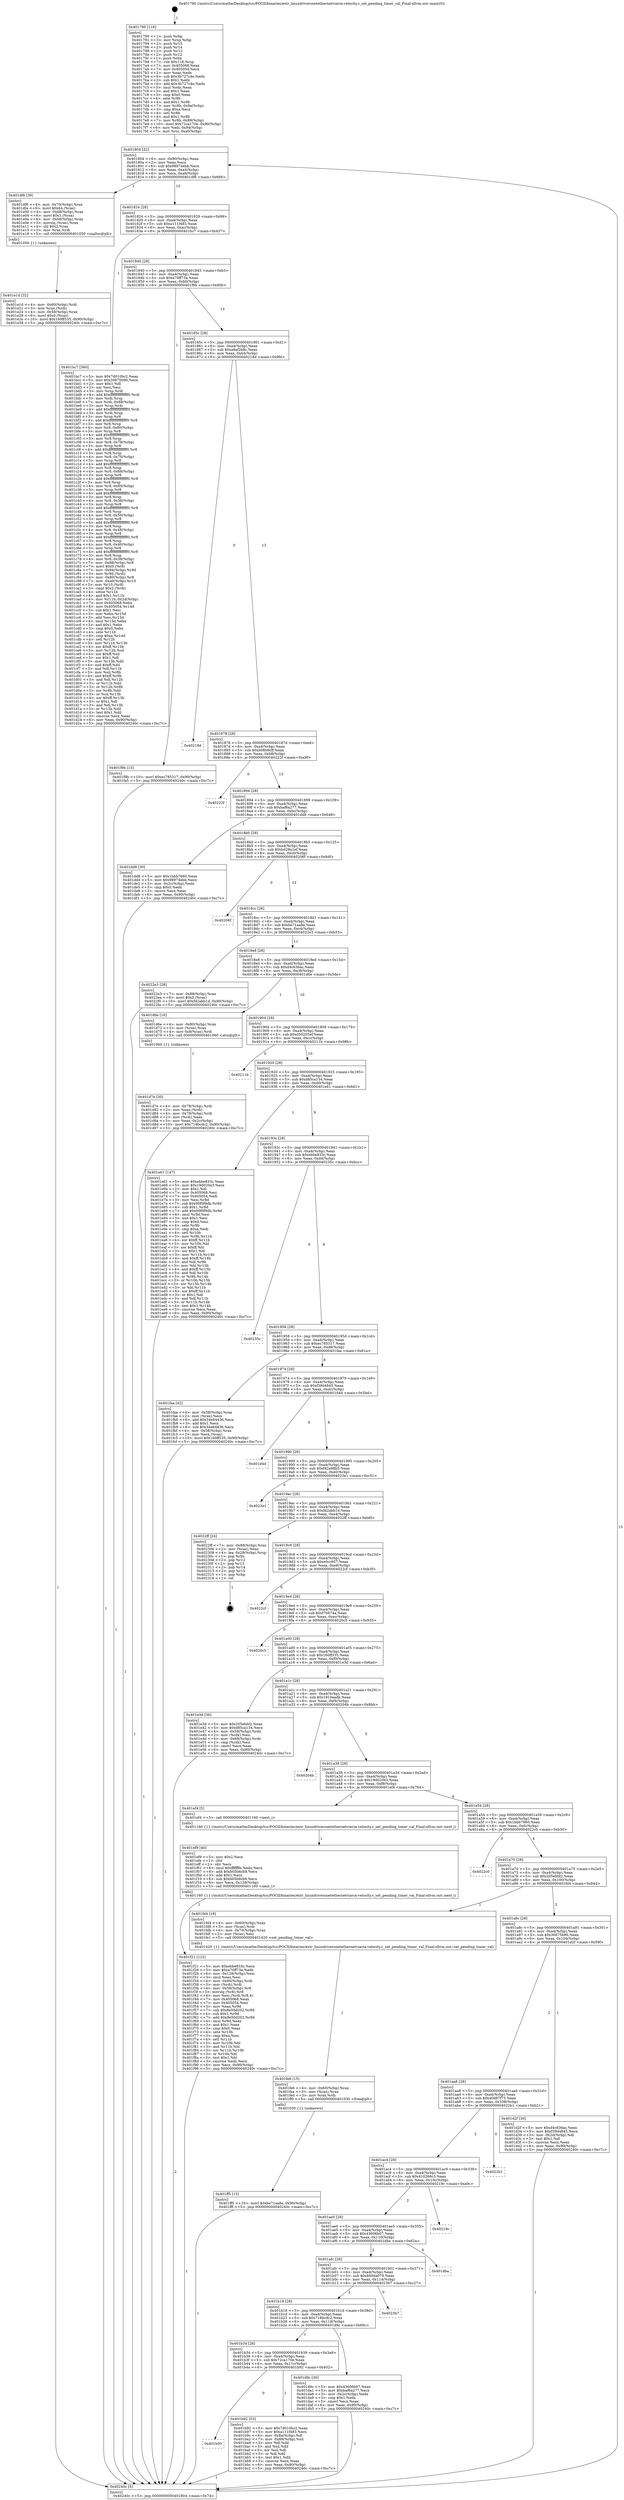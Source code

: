 digraph "0x401790" {
  label = "0x401790 (/mnt/c/Users/mathe/Desktop/tcc/POCII/binaries/extr_linuxdriversnetethernetviavia-velocity.c_set_pending_timer_val_Final-ollvm.out::main(0))"
  labelloc = "t"
  node[shape=record]

  Entry [label="",width=0.3,height=0.3,shape=circle,fillcolor=black,style=filled]
  "0x401804" [label="{
     0x401804 [32]\l
     | [instrs]\l
     &nbsp;&nbsp;0x401804 \<+6\>: mov -0x90(%rbp),%eax\l
     &nbsp;&nbsp;0x40180a \<+2\>: mov %eax,%ecx\l
     &nbsp;&nbsp;0x40180c \<+6\>: sub $0x98974ebb,%ecx\l
     &nbsp;&nbsp;0x401812 \<+6\>: mov %eax,-0xa4(%rbp)\l
     &nbsp;&nbsp;0x401818 \<+6\>: mov %ecx,-0xa8(%rbp)\l
     &nbsp;&nbsp;0x40181e \<+6\>: je 0000000000401df6 \<main+0x666\>\l
  }"]
  "0x401df6" [label="{
     0x401df6 [39]\l
     | [instrs]\l
     &nbsp;&nbsp;0x401df6 \<+4\>: mov -0x70(%rbp),%rax\l
     &nbsp;&nbsp;0x401dfa \<+6\>: movl $0x64,(%rax)\l
     &nbsp;&nbsp;0x401e00 \<+4\>: mov -0x68(%rbp),%rax\l
     &nbsp;&nbsp;0x401e04 \<+6\>: movl $0x1,(%rax)\l
     &nbsp;&nbsp;0x401e0a \<+4\>: mov -0x68(%rbp),%rax\l
     &nbsp;&nbsp;0x401e0e \<+3\>: movslq (%rax),%rax\l
     &nbsp;&nbsp;0x401e11 \<+4\>: shl $0x2,%rax\l
     &nbsp;&nbsp;0x401e15 \<+3\>: mov %rax,%rdi\l
     &nbsp;&nbsp;0x401e18 \<+5\>: call 0000000000401050 \<malloc@plt\>\l
     | [calls]\l
     &nbsp;&nbsp;0x401050 \{1\} (unknown)\l
  }"]
  "0x401824" [label="{
     0x401824 [28]\l
     | [instrs]\l
     &nbsp;&nbsp;0x401824 \<+5\>: jmp 0000000000401829 \<main+0x99\>\l
     &nbsp;&nbsp;0x401829 \<+6\>: mov -0xa4(%rbp),%eax\l
     &nbsp;&nbsp;0x40182f \<+5\>: sub $0xa111f483,%eax\l
     &nbsp;&nbsp;0x401834 \<+6\>: mov %eax,-0xac(%rbp)\l
     &nbsp;&nbsp;0x40183a \<+6\>: je 0000000000401bc7 \<main+0x437\>\l
  }"]
  Exit [label="",width=0.3,height=0.3,shape=circle,fillcolor=black,style=filled,peripheries=2]
  "0x401bc7" [label="{
     0x401bc7 [360]\l
     | [instrs]\l
     &nbsp;&nbsp;0x401bc7 \<+5\>: mov $0x7d010bc2,%eax\l
     &nbsp;&nbsp;0x401bcc \<+5\>: mov $0x30875b90,%ecx\l
     &nbsp;&nbsp;0x401bd1 \<+2\>: mov $0x1,%dl\l
     &nbsp;&nbsp;0x401bd3 \<+2\>: xor %esi,%esi\l
     &nbsp;&nbsp;0x401bd5 \<+3\>: mov %rsp,%rdi\l
     &nbsp;&nbsp;0x401bd8 \<+4\>: add $0xfffffffffffffff0,%rdi\l
     &nbsp;&nbsp;0x401bdc \<+3\>: mov %rdi,%rsp\l
     &nbsp;&nbsp;0x401bdf \<+7\>: mov %rdi,-0x88(%rbp)\l
     &nbsp;&nbsp;0x401be6 \<+3\>: mov %rsp,%rdi\l
     &nbsp;&nbsp;0x401be9 \<+4\>: add $0xfffffffffffffff0,%rdi\l
     &nbsp;&nbsp;0x401bed \<+3\>: mov %rdi,%rsp\l
     &nbsp;&nbsp;0x401bf0 \<+3\>: mov %rsp,%r8\l
     &nbsp;&nbsp;0x401bf3 \<+4\>: add $0xfffffffffffffff0,%r8\l
     &nbsp;&nbsp;0x401bf7 \<+3\>: mov %r8,%rsp\l
     &nbsp;&nbsp;0x401bfa \<+4\>: mov %r8,-0x80(%rbp)\l
     &nbsp;&nbsp;0x401bfe \<+3\>: mov %rsp,%r8\l
     &nbsp;&nbsp;0x401c01 \<+4\>: add $0xfffffffffffffff0,%r8\l
     &nbsp;&nbsp;0x401c05 \<+3\>: mov %r8,%rsp\l
     &nbsp;&nbsp;0x401c08 \<+4\>: mov %r8,-0x78(%rbp)\l
     &nbsp;&nbsp;0x401c0c \<+3\>: mov %rsp,%r8\l
     &nbsp;&nbsp;0x401c0f \<+4\>: add $0xfffffffffffffff0,%r8\l
     &nbsp;&nbsp;0x401c13 \<+3\>: mov %r8,%rsp\l
     &nbsp;&nbsp;0x401c16 \<+4\>: mov %r8,-0x70(%rbp)\l
     &nbsp;&nbsp;0x401c1a \<+3\>: mov %rsp,%r8\l
     &nbsp;&nbsp;0x401c1d \<+4\>: add $0xfffffffffffffff0,%r8\l
     &nbsp;&nbsp;0x401c21 \<+3\>: mov %r8,%rsp\l
     &nbsp;&nbsp;0x401c24 \<+4\>: mov %r8,-0x68(%rbp)\l
     &nbsp;&nbsp;0x401c28 \<+3\>: mov %rsp,%r8\l
     &nbsp;&nbsp;0x401c2b \<+4\>: add $0xfffffffffffffff0,%r8\l
     &nbsp;&nbsp;0x401c2f \<+3\>: mov %r8,%rsp\l
     &nbsp;&nbsp;0x401c32 \<+4\>: mov %r8,-0x60(%rbp)\l
     &nbsp;&nbsp;0x401c36 \<+3\>: mov %rsp,%r8\l
     &nbsp;&nbsp;0x401c39 \<+4\>: add $0xfffffffffffffff0,%r8\l
     &nbsp;&nbsp;0x401c3d \<+3\>: mov %r8,%rsp\l
     &nbsp;&nbsp;0x401c40 \<+4\>: mov %r8,-0x58(%rbp)\l
     &nbsp;&nbsp;0x401c44 \<+3\>: mov %rsp,%r8\l
     &nbsp;&nbsp;0x401c47 \<+4\>: add $0xfffffffffffffff0,%r8\l
     &nbsp;&nbsp;0x401c4b \<+3\>: mov %r8,%rsp\l
     &nbsp;&nbsp;0x401c4e \<+4\>: mov %r8,-0x50(%rbp)\l
     &nbsp;&nbsp;0x401c52 \<+3\>: mov %rsp,%r8\l
     &nbsp;&nbsp;0x401c55 \<+4\>: add $0xfffffffffffffff0,%r8\l
     &nbsp;&nbsp;0x401c59 \<+3\>: mov %r8,%rsp\l
     &nbsp;&nbsp;0x401c5c \<+4\>: mov %r8,-0x48(%rbp)\l
     &nbsp;&nbsp;0x401c60 \<+3\>: mov %rsp,%r8\l
     &nbsp;&nbsp;0x401c63 \<+4\>: add $0xfffffffffffffff0,%r8\l
     &nbsp;&nbsp;0x401c67 \<+3\>: mov %r8,%rsp\l
     &nbsp;&nbsp;0x401c6a \<+4\>: mov %r8,-0x40(%rbp)\l
     &nbsp;&nbsp;0x401c6e \<+3\>: mov %rsp,%r8\l
     &nbsp;&nbsp;0x401c71 \<+4\>: add $0xfffffffffffffff0,%r8\l
     &nbsp;&nbsp;0x401c75 \<+3\>: mov %r8,%rsp\l
     &nbsp;&nbsp;0x401c78 \<+4\>: mov %r8,-0x38(%rbp)\l
     &nbsp;&nbsp;0x401c7c \<+7\>: mov -0x88(%rbp),%r8\l
     &nbsp;&nbsp;0x401c83 \<+7\>: movl $0x0,(%r8)\l
     &nbsp;&nbsp;0x401c8a \<+7\>: mov -0x94(%rbp),%r9d\l
     &nbsp;&nbsp;0x401c91 \<+3\>: mov %r9d,(%rdi)\l
     &nbsp;&nbsp;0x401c94 \<+4\>: mov -0x80(%rbp),%r8\l
     &nbsp;&nbsp;0x401c98 \<+7\>: mov -0xa0(%rbp),%r10\l
     &nbsp;&nbsp;0x401c9f \<+3\>: mov %r10,(%r8)\l
     &nbsp;&nbsp;0x401ca2 \<+3\>: cmpl $0x2,(%rdi)\l
     &nbsp;&nbsp;0x401ca5 \<+4\>: setne %r11b\l
     &nbsp;&nbsp;0x401ca9 \<+4\>: and $0x1,%r11b\l
     &nbsp;&nbsp;0x401cad \<+4\>: mov %r11b,-0x2d(%rbp)\l
     &nbsp;&nbsp;0x401cb1 \<+7\>: mov 0x405068,%ebx\l
     &nbsp;&nbsp;0x401cb8 \<+8\>: mov 0x405054,%r14d\l
     &nbsp;&nbsp;0x401cc0 \<+3\>: sub $0x1,%esi\l
     &nbsp;&nbsp;0x401cc3 \<+3\>: mov %ebx,%r15d\l
     &nbsp;&nbsp;0x401cc6 \<+3\>: add %esi,%r15d\l
     &nbsp;&nbsp;0x401cc9 \<+4\>: imul %r15d,%ebx\l
     &nbsp;&nbsp;0x401ccd \<+3\>: and $0x1,%ebx\l
     &nbsp;&nbsp;0x401cd0 \<+3\>: cmp $0x0,%ebx\l
     &nbsp;&nbsp;0x401cd3 \<+4\>: sete %r11b\l
     &nbsp;&nbsp;0x401cd7 \<+4\>: cmp $0xa,%r14d\l
     &nbsp;&nbsp;0x401cdb \<+4\>: setl %r12b\l
     &nbsp;&nbsp;0x401cdf \<+3\>: mov %r11b,%r13b\l
     &nbsp;&nbsp;0x401ce2 \<+4\>: xor $0xff,%r13b\l
     &nbsp;&nbsp;0x401ce6 \<+3\>: mov %r12b,%sil\l
     &nbsp;&nbsp;0x401ce9 \<+4\>: xor $0xff,%sil\l
     &nbsp;&nbsp;0x401ced \<+3\>: xor $0x1,%dl\l
     &nbsp;&nbsp;0x401cf0 \<+3\>: mov %r13b,%dil\l
     &nbsp;&nbsp;0x401cf3 \<+4\>: and $0xff,%dil\l
     &nbsp;&nbsp;0x401cf7 \<+3\>: and %dl,%r11b\l
     &nbsp;&nbsp;0x401cfa \<+3\>: mov %sil,%r8b\l
     &nbsp;&nbsp;0x401cfd \<+4\>: and $0xff,%r8b\l
     &nbsp;&nbsp;0x401d01 \<+3\>: and %dl,%r12b\l
     &nbsp;&nbsp;0x401d04 \<+3\>: or %r11b,%dil\l
     &nbsp;&nbsp;0x401d07 \<+3\>: or %r12b,%r8b\l
     &nbsp;&nbsp;0x401d0a \<+3\>: xor %r8b,%dil\l
     &nbsp;&nbsp;0x401d0d \<+3\>: or %sil,%r13b\l
     &nbsp;&nbsp;0x401d10 \<+4\>: xor $0xff,%r13b\l
     &nbsp;&nbsp;0x401d14 \<+3\>: or $0x1,%dl\l
     &nbsp;&nbsp;0x401d17 \<+3\>: and %dl,%r13b\l
     &nbsp;&nbsp;0x401d1a \<+3\>: or %r13b,%dil\l
     &nbsp;&nbsp;0x401d1d \<+4\>: test $0x1,%dil\l
     &nbsp;&nbsp;0x401d21 \<+3\>: cmovne %ecx,%eax\l
     &nbsp;&nbsp;0x401d24 \<+6\>: mov %eax,-0x90(%rbp)\l
     &nbsp;&nbsp;0x401d2a \<+5\>: jmp 000000000040240c \<main+0xc7c\>\l
  }"]
  "0x401840" [label="{
     0x401840 [28]\l
     | [instrs]\l
     &nbsp;&nbsp;0x401840 \<+5\>: jmp 0000000000401845 \<main+0xb5\>\l
     &nbsp;&nbsp;0x401845 \<+6\>: mov -0xa4(%rbp),%eax\l
     &nbsp;&nbsp;0x40184b \<+5\>: sub $0xa70ff73a,%eax\l
     &nbsp;&nbsp;0x401850 \<+6\>: mov %eax,-0xb0(%rbp)\l
     &nbsp;&nbsp;0x401856 \<+6\>: je 0000000000401f9b \<main+0x80b\>\l
  }"]
  "0x401ff5" [label="{
     0x401ff5 [15]\l
     | [instrs]\l
     &nbsp;&nbsp;0x401ff5 \<+10\>: movl $0xbe71aa8e,-0x90(%rbp)\l
     &nbsp;&nbsp;0x401fff \<+5\>: jmp 000000000040240c \<main+0xc7c\>\l
  }"]
  "0x401f9b" [label="{
     0x401f9b [15]\l
     | [instrs]\l
     &nbsp;&nbsp;0x401f9b \<+10\>: movl $0xec785317,-0x90(%rbp)\l
     &nbsp;&nbsp;0x401fa5 \<+5\>: jmp 000000000040240c \<main+0xc7c\>\l
  }"]
  "0x40185c" [label="{
     0x40185c [28]\l
     | [instrs]\l
     &nbsp;&nbsp;0x40185c \<+5\>: jmp 0000000000401861 \<main+0xd1\>\l
     &nbsp;&nbsp;0x401861 \<+6\>: mov -0xa4(%rbp),%eax\l
     &nbsp;&nbsp;0x401867 \<+5\>: sub $0xa9af2b8c,%eax\l
     &nbsp;&nbsp;0x40186c \<+6\>: mov %eax,-0xb4(%rbp)\l
     &nbsp;&nbsp;0x401872 \<+6\>: je 000000000040218d \<main+0x9fd\>\l
  }"]
  "0x401fe6" [label="{
     0x401fe6 [15]\l
     | [instrs]\l
     &nbsp;&nbsp;0x401fe6 \<+4\>: mov -0x60(%rbp),%rax\l
     &nbsp;&nbsp;0x401fea \<+3\>: mov (%rax),%rax\l
     &nbsp;&nbsp;0x401fed \<+3\>: mov %rax,%rdi\l
     &nbsp;&nbsp;0x401ff0 \<+5\>: call 0000000000401030 \<free@plt\>\l
     | [calls]\l
     &nbsp;&nbsp;0x401030 \{1\} (unknown)\l
  }"]
  "0x40218d" [label="{
     0x40218d\l
  }", style=dashed]
  "0x401878" [label="{
     0x401878 [28]\l
     | [instrs]\l
     &nbsp;&nbsp;0x401878 \<+5\>: jmp 000000000040187d \<main+0xed\>\l
     &nbsp;&nbsp;0x40187d \<+6\>: mov -0xa4(%rbp),%eax\l
     &nbsp;&nbsp;0x401883 \<+5\>: sub $0xb08b9cff,%eax\l
     &nbsp;&nbsp;0x401888 \<+6\>: mov %eax,-0xb8(%rbp)\l
     &nbsp;&nbsp;0x40188e \<+6\>: je 000000000040222f \<main+0xa9f\>\l
  }"]
  "0x401f21" [label="{
     0x401f21 [122]\l
     | [instrs]\l
     &nbsp;&nbsp;0x401f21 \<+5\>: mov $0xebbe833c,%ecx\l
     &nbsp;&nbsp;0x401f26 \<+5\>: mov $0xa70ff73a,%edx\l
     &nbsp;&nbsp;0x401f2b \<+6\>: mov -0x128(%rbp),%esi\l
     &nbsp;&nbsp;0x401f31 \<+3\>: imul %eax,%esi\l
     &nbsp;&nbsp;0x401f34 \<+4\>: mov -0x60(%rbp),%rdi\l
     &nbsp;&nbsp;0x401f38 \<+3\>: mov (%rdi),%rdi\l
     &nbsp;&nbsp;0x401f3b \<+4\>: mov -0x58(%rbp),%r8\l
     &nbsp;&nbsp;0x401f3f \<+3\>: movslq (%r8),%r8\l
     &nbsp;&nbsp;0x401f42 \<+4\>: mov %esi,(%rdi,%r8,4)\l
     &nbsp;&nbsp;0x401f46 \<+7\>: mov 0x405068,%eax\l
     &nbsp;&nbsp;0x401f4d \<+7\>: mov 0x405054,%esi\l
     &nbsp;&nbsp;0x401f54 \<+3\>: mov %eax,%r9d\l
     &nbsp;&nbsp;0x401f57 \<+7\>: sub $0x8e50d202,%r9d\l
     &nbsp;&nbsp;0x401f5e \<+4\>: sub $0x1,%r9d\l
     &nbsp;&nbsp;0x401f62 \<+7\>: add $0x8e50d202,%r9d\l
     &nbsp;&nbsp;0x401f69 \<+4\>: imul %r9d,%eax\l
     &nbsp;&nbsp;0x401f6d \<+3\>: and $0x1,%eax\l
     &nbsp;&nbsp;0x401f70 \<+3\>: cmp $0x0,%eax\l
     &nbsp;&nbsp;0x401f73 \<+4\>: sete %r10b\l
     &nbsp;&nbsp;0x401f77 \<+3\>: cmp $0xa,%esi\l
     &nbsp;&nbsp;0x401f7a \<+4\>: setl %r11b\l
     &nbsp;&nbsp;0x401f7e \<+3\>: mov %r10b,%bl\l
     &nbsp;&nbsp;0x401f81 \<+3\>: and %r11b,%bl\l
     &nbsp;&nbsp;0x401f84 \<+3\>: xor %r11b,%r10b\l
     &nbsp;&nbsp;0x401f87 \<+3\>: or %r10b,%bl\l
     &nbsp;&nbsp;0x401f8a \<+3\>: test $0x1,%bl\l
     &nbsp;&nbsp;0x401f8d \<+3\>: cmovne %edx,%ecx\l
     &nbsp;&nbsp;0x401f90 \<+6\>: mov %ecx,-0x90(%rbp)\l
     &nbsp;&nbsp;0x401f96 \<+5\>: jmp 000000000040240c \<main+0xc7c\>\l
  }"]
  "0x40222f" [label="{
     0x40222f\l
  }", style=dashed]
  "0x401894" [label="{
     0x401894 [28]\l
     | [instrs]\l
     &nbsp;&nbsp;0x401894 \<+5\>: jmp 0000000000401899 \<main+0x109\>\l
     &nbsp;&nbsp;0x401899 \<+6\>: mov -0xa4(%rbp),%eax\l
     &nbsp;&nbsp;0x40189f \<+5\>: sub $0xbaf6a277,%eax\l
     &nbsp;&nbsp;0x4018a4 \<+6\>: mov %eax,-0xbc(%rbp)\l
     &nbsp;&nbsp;0x4018aa \<+6\>: je 0000000000401dd8 \<main+0x648\>\l
  }"]
  "0x401ef9" [label="{
     0x401ef9 [40]\l
     | [instrs]\l
     &nbsp;&nbsp;0x401ef9 \<+5\>: mov $0x2,%ecx\l
     &nbsp;&nbsp;0x401efe \<+1\>: cltd\l
     &nbsp;&nbsp;0x401eff \<+2\>: idiv %ecx\l
     &nbsp;&nbsp;0x401f01 \<+6\>: imul $0xfffffffe,%edx,%ecx\l
     &nbsp;&nbsp;0x401f07 \<+6\>: add $0xb05b6cb9,%ecx\l
     &nbsp;&nbsp;0x401f0d \<+3\>: add $0x1,%ecx\l
     &nbsp;&nbsp;0x401f10 \<+6\>: sub $0xb05b6cb9,%ecx\l
     &nbsp;&nbsp;0x401f16 \<+6\>: mov %ecx,-0x128(%rbp)\l
     &nbsp;&nbsp;0x401f1c \<+5\>: call 0000000000401160 \<next_i\>\l
     | [calls]\l
     &nbsp;&nbsp;0x401160 \{1\} (/mnt/c/Users/mathe/Desktop/tcc/POCII/binaries/extr_linuxdriversnetethernetviavia-velocity.c_set_pending_timer_val_Final-ollvm.out::next_i)\l
  }"]
  "0x401dd8" [label="{
     0x401dd8 [30]\l
     | [instrs]\l
     &nbsp;&nbsp;0x401dd8 \<+5\>: mov $0x1bbb7660,%eax\l
     &nbsp;&nbsp;0x401ddd \<+5\>: mov $0x98974ebb,%ecx\l
     &nbsp;&nbsp;0x401de2 \<+3\>: mov -0x2c(%rbp),%edx\l
     &nbsp;&nbsp;0x401de5 \<+3\>: cmp $0x0,%edx\l
     &nbsp;&nbsp;0x401de8 \<+3\>: cmove %ecx,%eax\l
     &nbsp;&nbsp;0x401deb \<+6\>: mov %eax,-0x90(%rbp)\l
     &nbsp;&nbsp;0x401df1 \<+5\>: jmp 000000000040240c \<main+0xc7c\>\l
  }"]
  "0x4018b0" [label="{
     0x4018b0 [28]\l
     | [instrs]\l
     &nbsp;&nbsp;0x4018b0 \<+5\>: jmp 00000000004018b5 \<main+0x125\>\l
     &nbsp;&nbsp;0x4018b5 \<+6\>: mov -0xa4(%rbp),%eax\l
     &nbsp;&nbsp;0x4018bb \<+5\>: sub $0xbd29a1ef,%eax\l
     &nbsp;&nbsp;0x4018c0 \<+6\>: mov %eax,-0xc0(%rbp)\l
     &nbsp;&nbsp;0x4018c6 \<+6\>: je 000000000040206f \<main+0x8df\>\l
  }"]
  "0x401e1d" [label="{
     0x401e1d [32]\l
     | [instrs]\l
     &nbsp;&nbsp;0x401e1d \<+4\>: mov -0x60(%rbp),%rdi\l
     &nbsp;&nbsp;0x401e21 \<+3\>: mov %rax,(%rdi)\l
     &nbsp;&nbsp;0x401e24 \<+4\>: mov -0x58(%rbp),%rax\l
     &nbsp;&nbsp;0x401e28 \<+6\>: movl $0x0,(%rax)\l
     &nbsp;&nbsp;0x401e2e \<+10\>: movl $0x160ff335,-0x90(%rbp)\l
     &nbsp;&nbsp;0x401e38 \<+5\>: jmp 000000000040240c \<main+0xc7c\>\l
  }"]
  "0x40206f" [label="{
     0x40206f\l
  }", style=dashed]
  "0x4018cc" [label="{
     0x4018cc [28]\l
     | [instrs]\l
     &nbsp;&nbsp;0x4018cc \<+5\>: jmp 00000000004018d1 \<main+0x141\>\l
     &nbsp;&nbsp;0x4018d1 \<+6\>: mov -0xa4(%rbp),%eax\l
     &nbsp;&nbsp;0x4018d7 \<+5\>: sub $0xbe71aa8e,%eax\l
     &nbsp;&nbsp;0x4018dc \<+6\>: mov %eax,-0xc4(%rbp)\l
     &nbsp;&nbsp;0x4018e2 \<+6\>: je 00000000004022e3 \<main+0xb53\>\l
  }"]
  "0x401d7e" [label="{
     0x401d7e [30]\l
     | [instrs]\l
     &nbsp;&nbsp;0x401d7e \<+4\>: mov -0x78(%rbp),%rdi\l
     &nbsp;&nbsp;0x401d82 \<+2\>: mov %eax,(%rdi)\l
     &nbsp;&nbsp;0x401d84 \<+4\>: mov -0x78(%rbp),%rdi\l
     &nbsp;&nbsp;0x401d88 \<+2\>: mov (%rdi),%eax\l
     &nbsp;&nbsp;0x401d8a \<+3\>: mov %eax,-0x2c(%rbp)\l
     &nbsp;&nbsp;0x401d8d \<+10\>: movl $0x718bcdc2,-0x90(%rbp)\l
     &nbsp;&nbsp;0x401d97 \<+5\>: jmp 000000000040240c \<main+0xc7c\>\l
  }"]
  "0x4022e3" [label="{
     0x4022e3 [28]\l
     | [instrs]\l
     &nbsp;&nbsp;0x4022e3 \<+7\>: mov -0x88(%rbp),%rax\l
     &nbsp;&nbsp;0x4022ea \<+6\>: movl $0x0,(%rax)\l
     &nbsp;&nbsp;0x4022f0 \<+10\>: movl $0xfd2abb1d,-0x90(%rbp)\l
     &nbsp;&nbsp;0x4022fa \<+5\>: jmp 000000000040240c \<main+0xc7c\>\l
  }"]
  "0x4018e8" [label="{
     0x4018e8 [28]\l
     | [instrs]\l
     &nbsp;&nbsp;0x4018e8 \<+5\>: jmp 00000000004018ed \<main+0x15d\>\l
     &nbsp;&nbsp;0x4018ed \<+6\>: mov -0xa4(%rbp),%eax\l
     &nbsp;&nbsp;0x4018f3 \<+5\>: sub $0xd4c636ac,%eax\l
     &nbsp;&nbsp;0x4018f8 \<+6\>: mov %eax,-0xc8(%rbp)\l
     &nbsp;&nbsp;0x4018fe \<+6\>: je 0000000000401d6e \<main+0x5de\>\l
  }"]
  "0x401790" [label="{
     0x401790 [116]\l
     | [instrs]\l
     &nbsp;&nbsp;0x401790 \<+1\>: push %rbp\l
     &nbsp;&nbsp;0x401791 \<+3\>: mov %rsp,%rbp\l
     &nbsp;&nbsp;0x401794 \<+2\>: push %r15\l
     &nbsp;&nbsp;0x401796 \<+2\>: push %r14\l
     &nbsp;&nbsp;0x401798 \<+2\>: push %r13\l
     &nbsp;&nbsp;0x40179a \<+2\>: push %r12\l
     &nbsp;&nbsp;0x40179c \<+1\>: push %rbx\l
     &nbsp;&nbsp;0x40179d \<+7\>: sub $0x118,%rsp\l
     &nbsp;&nbsp;0x4017a4 \<+7\>: mov 0x405068,%eax\l
     &nbsp;&nbsp;0x4017ab \<+7\>: mov 0x405054,%ecx\l
     &nbsp;&nbsp;0x4017b2 \<+2\>: mov %eax,%edx\l
     &nbsp;&nbsp;0x4017b4 \<+6\>: sub $0x3b727c4e,%edx\l
     &nbsp;&nbsp;0x4017ba \<+3\>: sub $0x1,%edx\l
     &nbsp;&nbsp;0x4017bd \<+6\>: add $0x3b727c4e,%edx\l
     &nbsp;&nbsp;0x4017c3 \<+3\>: imul %edx,%eax\l
     &nbsp;&nbsp;0x4017c6 \<+3\>: and $0x1,%eax\l
     &nbsp;&nbsp;0x4017c9 \<+3\>: cmp $0x0,%eax\l
     &nbsp;&nbsp;0x4017cc \<+4\>: sete %r8b\l
     &nbsp;&nbsp;0x4017d0 \<+4\>: and $0x1,%r8b\l
     &nbsp;&nbsp;0x4017d4 \<+7\>: mov %r8b,-0x8a(%rbp)\l
     &nbsp;&nbsp;0x4017db \<+3\>: cmp $0xa,%ecx\l
     &nbsp;&nbsp;0x4017de \<+4\>: setl %r8b\l
     &nbsp;&nbsp;0x4017e2 \<+4\>: and $0x1,%r8b\l
     &nbsp;&nbsp;0x4017e6 \<+7\>: mov %r8b,-0x89(%rbp)\l
     &nbsp;&nbsp;0x4017ed \<+10\>: movl $0x72ca170e,-0x90(%rbp)\l
     &nbsp;&nbsp;0x4017f7 \<+6\>: mov %edi,-0x94(%rbp)\l
     &nbsp;&nbsp;0x4017fd \<+7\>: mov %rsi,-0xa0(%rbp)\l
  }"]
  "0x401d6e" [label="{
     0x401d6e [16]\l
     | [instrs]\l
     &nbsp;&nbsp;0x401d6e \<+4\>: mov -0x80(%rbp),%rax\l
     &nbsp;&nbsp;0x401d72 \<+3\>: mov (%rax),%rax\l
     &nbsp;&nbsp;0x401d75 \<+4\>: mov 0x8(%rax),%rdi\l
     &nbsp;&nbsp;0x401d79 \<+5\>: call 0000000000401060 \<atoi@plt\>\l
     | [calls]\l
     &nbsp;&nbsp;0x401060 \{1\} (unknown)\l
  }"]
  "0x401904" [label="{
     0x401904 [28]\l
     | [instrs]\l
     &nbsp;&nbsp;0x401904 \<+5\>: jmp 0000000000401909 \<main+0x179\>\l
     &nbsp;&nbsp;0x401909 \<+6\>: mov -0xa4(%rbp),%eax\l
     &nbsp;&nbsp;0x40190f \<+5\>: sub $0xd50255ef,%eax\l
     &nbsp;&nbsp;0x401914 \<+6\>: mov %eax,-0xcc(%rbp)\l
     &nbsp;&nbsp;0x40191a \<+6\>: je 000000000040211b \<main+0x98b\>\l
  }"]
  "0x40240c" [label="{
     0x40240c [5]\l
     | [instrs]\l
     &nbsp;&nbsp;0x40240c \<+5\>: jmp 0000000000401804 \<main+0x74\>\l
  }"]
  "0x40211b" [label="{
     0x40211b\l
  }", style=dashed]
  "0x401920" [label="{
     0x401920 [28]\l
     | [instrs]\l
     &nbsp;&nbsp;0x401920 \<+5\>: jmp 0000000000401925 \<main+0x195\>\l
     &nbsp;&nbsp;0x401925 \<+6\>: mov -0xa4(%rbp),%eax\l
     &nbsp;&nbsp;0x40192b \<+5\>: sub $0xd85ca134,%eax\l
     &nbsp;&nbsp;0x401930 \<+6\>: mov %eax,-0xd0(%rbp)\l
     &nbsp;&nbsp;0x401936 \<+6\>: je 0000000000401e61 \<main+0x6d1\>\l
  }"]
  "0x401b50" [label="{
     0x401b50\l
  }", style=dashed]
  "0x401e61" [label="{
     0x401e61 [147]\l
     | [instrs]\l
     &nbsp;&nbsp;0x401e61 \<+5\>: mov $0xebbe833c,%eax\l
     &nbsp;&nbsp;0x401e66 \<+5\>: mov $0x19d020e3,%ecx\l
     &nbsp;&nbsp;0x401e6b \<+2\>: mov $0x1,%dl\l
     &nbsp;&nbsp;0x401e6d \<+7\>: mov 0x405068,%esi\l
     &nbsp;&nbsp;0x401e74 \<+7\>: mov 0x405054,%edi\l
     &nbsp;&nbsp;0x401e7b \<+3\>: mov %esi,%r8d\l
     &nbsp;&nbsp;0x401e7e \<+7\>: sub $0x90f0f9db,%r8d\l
     &nbsp;&nbsp;0x401e85 \<+4\>: sub $0x1,%r8d\l
     &nbsp;&nbsp;0x401e89 \<+7\>: add $0x90f0f9db,%r8d\l
     &nbsp;&nbsp;0x401e90 \<+4\>: imul %r8d,%esi\l
     &nbsp;&nbsp;0x401e94 \<+3\>: and $0x1,%esi\l
     &nbsp;&nbsp;0x401e97 \<+3\>: cmp $0x0,%esi\l
     &nbsp;&nbsp;0x401e9a \<+4\>: sete %r9b\l
     &nbsp;&nbsp;0x401e9e \<+3\>: cmp $0xa,%edi\l
     &nbsp;&nbsp;0x401ea1 \<+4\>: setl %r10b\l
     &nbsp;&nbsp;0x401ea5 \<+3\>: mov %r9b,%r11b\l
     &nbsp;&nbsp;0x401ea8 \<+4\>: xor $0xff,%r11b\l
     &nbsp;&nbsp;0x401eac \<+3\>: mov %r10b,%bl\l
     &nbsp;&nbsp;0x401eaf \<+3\>: xor $0xff,%bl\l
     &nbsp;&nbsp;0x401eb2 \<+3\>: xor $0x1,%dl\l
     &nbsp;&nbsp;0x401eb5 \<+3\>: mov %r11b,%r14b\l
     &nbsp;&nbsp;0x401eb8 \<+4\>: and $0xff,%r14b\l
     &nbsp;&nbsp;0x401ebc \<+3\>: and %dl,%r9b\l
     &nbsp;&nbsp;0x401ebf \<+3\>: mov %bl,%r15b\l
     &nbsp;&nbsp;0x401ec2 \<+4\>: and $0xff,%r15b\l
     &nbsp;&nbsp;0x401ec6 \<+3\>: and %dl,%r10b\l
     &nbsp;&nbsp;0x401ec9 \<+3\>: or %r9b,%r14b\l
     &nbsp;&nbsp;0x401ecc \<+3\>: or %r10b,%r15b\l
     &nbsp;&nbsp;0x401ecf \<+3\>: xor %r15b,%r14b\l
     &nbsp;&nbsp;0x401ed2 \<+3\>: or %bl,%r11b\l
     &nbsp;&nbsp;0x401ed5 \<+4\>: xor $0xff,%r11b\l
     &nbsp;&nbsp;0x401ed9 \<+3\>: or $0x1,%dl\l
     &nbsp;&nbsp;0x401edc \<+3\>: and %dl,%r11b\l
     &nbsp;&nbsp;0x401edf \<+3\>: or %r11b,%r14b\l
     &nbsp;&nbsp;0x401ee2 \<+4\>: test $0x1,%r14b\l
     &nbsp;&nbsp;0x401ee6 \<+3\>: cmovne %ecx,%eax\l
     &nbsp;&nbsp;0x401ee9 \<+6\>: mov %eax,-0x90(%rbp)\l
     &nbsp;&nbsp;0x401eef \<+5\>: jmp 000000000040240c \<main+0xc7c\>\l
  }"]
  "0x40193c" [label="{
     0x40193c [28]\l
     | [instrs]\l
     &nbsp;&nbsp;0x40193c \<+5\>: jmp 0000000000401941 \<main+0x1b1\>\l
     &nbsp;&nbsp;0x401941 \<+6\>: mov -0xa4(%rbp),%eax\l
     &nbsp;&nbsp;0x401947 \<+5\>: sub $0xebbe833c,%eax\l
     &nbsp;&nbsp;0x40194c \<+6\>: mov %eax,-0xd4(%rbp)\l
     &nbsp;&nbsp;0x401952 \<+6\>: je 000000000040235c \<main+0xbcc\>\l
  }"]
  "0x401b92" [label="{
     0x401b92 [53]\l
     | [instrs]\l
     &nbsp;&nbsp;0x401b92 \<+5\>: mov $0x7d010bc2,%eax\l
     &nbsp;&nbsp;0x401b97 \<+5\>: mov $0xa111f483,%ecx\l
     &nbsp;&nbsp;0x401b9c \<+6\>: mov -0x8a(%rbp),%dl\l
     &nbsp;&nbsp;0x401ba2 \<+7\>: mov -0x89(%rbp),%sil\l
     &nbsp;&nbsp;0x401ba9 \<+3\>: mov %dl,%dil\l
     &nbsp;&nbsp;0x401bac \<+3\>: and %sil,%dil\l
     &nbsp;&nbsp;0x401baf \<+3\>: xor %sil,%dl\l
     &nbsp;&nbsp;0x401bb2 \<+3\>: or %dl,%dil\l
     &nbsp;&nbsp;0x401bb5 \<+4\>: test $0x1,%dil\l
     &nbsp;&nbsp;0x401bb9 \<+3\>: cmovne %ecx,%eax\l
     &nbsp;&nbsp;0x401bbc \<+6\>: mov %eax,-0x90(%rbp)\l
     &nbsp;&nbsp;0x401bc2 \<+5\>: jmp 000000000040240c \<main+0xc7c\>\l
  }"]
  "0x40235c" [label="{
     0x40235c\l
  }", style=dashed]
  "0x401958" [label="{
     0x401958 [28]\l
     | [instrs]\l
     &nbsp;&nbsp;0x401958 \<+5\>: jmp 000000000040195d \<main+0x1cd\>\l
     &nbsp;&nbsp;0x40195d \<+6\>: mov -0xa4(%rbp),%eax\l
     &nbsp;&nbsp;0x401963 \<+5\>: sub $0xec785317,%eax\l
     &nbsp;&nbsp;0x401968 \<+6\>: mov %eax,-0xd8(%rbp)\l
     &nbsp;&nbsp;0x40196e \<+6\>: je 0000000000401faa \<main+0x81a\>\l
  }"]
  "0x401b34" [label="{
     0x401b34 [28]\l
     | [instrs]\l
     &nbsp;&nbsp;0x401b34 \<+5\>: jmp 0000000000401b39 \<main+0x3a9\>\l
     &nbsp;&nbsp;0x401b39 \<+6\>: mov -0xa4(%rbp),%eax\l
     &nbsp;&nbsp;0x401b3f \<+5\>: sub $0x72ca170e,%eax\l
     &nbsp;&nbsp;0x401b44 \<+6\>: mov %eax,-0x11c(%rbp)\l
     &nbsp;&nbsp;0x401b4a \<+6\>: je 0000000000401b92 \<main+0x402\>\l
  }"]
  "0x401faa" [label="{
     0x401faa [42]\l
     | [instrs]\l
     &nbsp;&nbsp;0x401faa \<+4\>: mov -0x58(%rbp),%rax\l
     &nbsp;&nbsp;0x401fae \<+2\>: mov (%rax),%ecx\l
     &nbsp;&nbsp;0x401fb0 \<+6\>: add $0x34e64436,%ecx\l
     &nbsp;&nbsp;0x401fb6 \<+3\>: add $0x1,%ecx\l
     &nbsp;&nbsp;0x401fb9 \<+6\>: sub $0x34e64436,%ecx\l
     &nbsp;&nbsp;0x401fbf \<+4\>: mov -0x58(%rbp),%rax\l
     &nbsp;&nbsp;0x401fc3 \<+2\>: mov %ecx,(%rax)\l
     &nbsp;&nbsp;0x401fc5 \<+10\>: movl $0x160ff335,-0x90(%rbp)\l
     &nbsp;&nbsp;0x401fcf \<+5\>: jmp 000000000040240c \<main+0xc7c\>\l
  }"]
  "0x401974" [label="{
     0x401974 [28]\l
     | [instrs]\l
     &nbsp;&nbsp;0x401974 \<+5\>: jmp 0000000000401979 \<main+0x1e9\>\l
     &nbsp;&nbsp;0x401979 \<+6\>: mov -0xa4(%rbp),%eax\l
     &nbsp;&nbsp;0x40197f \<+5\>: sub $0xf39d4845,%eax\l
     &nbsp;&nbsp;0x401984 \<+6\>: mov %eax,-0xdc(%rbp)\l
     &nbsp;&nbsp;0x40198a \<+6\>: je 0000000000401d4d \<main+0x5bd\>\l
  }"]
  "0x401d9c" [label="{
     0x401d9c [30]\l
     | [instrs]\l
     &nbsp;&nbsp;0x401d9c \<+5\>: mov $0x43606b07,%eax\l
     &nbsp;&nbsp;0x401da1 \<+5\>: mov $0xbaf6a277,%ecx\l
     &nbsp;&nbsp;0x401da6 \<+3\>: mov -0x2c(%rbp),%edx\l
     &nbsp;&nbsp;0x401da9 \<+3\>: cmp $0x1,%edx\l
     &nbsp;&nbsp;0x401dac \<+3\>: cmovl %ecx,%eax\l
     &nbsp;&nbsp;0x401daf \<+6\>: mov %eax,-0x90(%rbp)\l
     &nbsp;&nbsp;0x401db5 \<+5\>: jmp 000000000040240c \<main+0xc7c\>\l
  }"]
  "0x401d4d" [label="{
     0x401d4d\l
  }", style=dashed]
  "0x401990" [label="{
     0x401990 [28]\l
     | [instrs]\l
     &nbsp;&nbsp;0x401990 \<+5\>: jmp 0000000000401995 \<main+0x205\>\l
     &nbsp;&nbsp;0x401995 \<+6\>: mov -0xa4(%rbp),%eax\l
     &nbsp;&nbsp;0x40199b \<+5\>: sub $0xf42a98b5,%eax\l
     &nbsp;&nbsp;0x4019a0 \<+6\>: mov %eax,-0xe0(%rbp)\l
     &nbsp;&nbsp;0x4019a6 \<+6\>: je 00000000004023e1 \<main+0xc51\>\l
  }"]
  "0x401b18" [label="{
     0x401b18 [28]\l
     | [instrs]\l
     &nbsp;&nbsp;0x401b18 \<+5\>: jmp 0000000000401b1d \<main+0x38d\>\l
     &nbsp;&nbsp;0x401b1d \<+6\>: mov -0xa4(%rbp),%eax\l
     &nbsp;&nbsp;0x401b23 \<+5\>: sub $0x718bcdc2,%eax\l
     &nbsp;&nbsp;0x401b28 \<+6\>: mov %eax,-0x118(%rbp)\l
     &nbsp;&nbsp;0x401b2e \<+6\>: je 0000000000401d9c \<main+0x60c\>\l
  }"]
  "0x4023e1" [label="{
     0x4023e1\l
  }", style=dashed]
  "0x4019ac" [label="{
     0x4019ac [28]\l
     | [instrs]\l
     &nbsp;&nbsp;0x4019ac \<+5\>: jmp 00000000004019b1 \<main+0x221\>\l
     &nbsp;&nbsp;0x4019b1 \<+6\>: mov -0xa4(%rbp),%eax\l
     &nbsp;&nbsp;0x4019b7 \<+5\>: sub $0xfd2abb1d,%eax\l
     &nbsp;&nbsp;0x4019bc \<+6\>: mov %eax,-0xe4(%rbp)\l
     &nbsp;&nbsp;0x4019c2 \<+6\>: je 00000000004022ff \<main+0xb6f\>\l
  }"]
  "0x4023b7" [label="{
     0x4023b7\l
  }", style=dashed]
  "0x4022ff" [label="{
     0x4022ff [24]\l
     | [instrs]\l
     &nbsp;&nbsp;0x4022ff \<+7\>: mov -0x88(%rbp),%rax\l
     &nbsp;&nbsp;0x402306 \<+2\>: mov (%rax),%eax\l
     &nbsp;&nbsp;0x402308 \<+4\>: lea -0x28(%rbp),%rsp\l
     &nbsp;&nbsp;0x40230c \<+1\>: pop %rbx\l
     &nbsp;&nbsp;0x40230d \<+2\>: pop %r12\l
     &nbsp;&nbsp;0x40230f \<+2\>: pop %r13\l
     &nbsp;&nbsp;0x402311 \<+2\>: pop %r14\l
     &nbsp;&nbsp;0x402313 \<+2\>: pop %r15\l
     &nbsp;&nbsp;0x402315 \<+1\>: pop %rbp\l
     &nbsp;&nbsp;0x402316 \<+1\>: ret\l
  }"]
  "0x4019c8" [label="{
     0x4019c8 [28]\l
     | [instrs]\l
     &nbsp;&nbsp;0x4019c8 \<+5\>: jmp 00000000004019cd \<main+0x23d\>\l
     &nbsp;&nbsp;0x4019cd \<+6\>: mov -0xa4(%rbp),%eax\l
     &nbsp;&nbsp;0x4019d3 \<+5\>: sub $0xe0cc957,%eax\l
     &nbsp;&nbsp;0x4019d8 \<+6\>: mov %eax,-0xe8(%rbp)\l
     &nbsp;&nbsp;0x4019de \<+6\>: je 00000000004022cf \<main+0xb3f\>\l
  }"]
  "0x401afc" [label="{
     0x401afc [28]\l
     | [instrs]\l
     &nbsp;&nbsp;0x401afc \<+5\>: jmp 0000000000401b01 \<main+0x371\>\l
     &nbsp;&nbsp;0x401b01 \<+6\>: mov -0xa4(%rbp),%eax\l
     &nbsp;&nbsp;0x401b07 \<+5\>: sub $0x660da079,%eax\l
     &nbsp;&nbsp;0x401b0c \<+6\>: mov %eax,-0x114(%rbp)\l
     &nbsp;&nbsp;0x401b12 \<+6\>: je 00000000004023b7 \<main+0xc27\>\l
  }"]
  "0x4022cf" [label="{
     0x4022cf\l
  }", style=dashed]
  "0x4019e4" [label="{
     0x4019e4 [28]\l
     | [instrs]\l
     &nbsp;&nbsp;0x4019e4 \<+5\>: jmp 00000000004019e9 \<main+0x259\>\l
     &nbsp;&nbsp;0x4019e9 \<+6\>: mov -0xa4(%rbp),%eax\l
     &nbsp;&nbsp;0x4019ef \<+5\>: sub $0xf7b674a,%eax\l
     &nbsp;&nbsp;0x4019f4 \<+6\>: mov %eax,-0xec(%rbp)\l
     &nbsp;&nbsp;0x4019fa \<+6\>: je 00000000004020c5 \<main+0x935\>\l
  }"]
  "0x401dba" [label="{
     0x401dba\l
  }", style=dashed]
  "0x4020c5" [label="{
     0x4020c5\l
  }", style=dashed]
  "0x401a00" [label="{
     0x401a00 [28]\l
     | [instrs]\l
     &nbsp;&nbsp;0x401a00 \<+5\>: jmp 0000000000401a05 \<main+0x275\>\l
     &nbsp;&nbsp;0x401a05 \<+6\>: mov -0xa4(%rbp),%eax\l
     &nbsp;&nbsp;0x401a0b \<+5\>: sub $0x160ff335,%eax\l
     &nbsp;&nbsp;0x401a10 \<+6\>: mov %eax,-0xf0(%rbp)\l
     &nbsp;&nbsp;0x401a16 \<+6\>: je 0000000000401e3d \<main+0x6ad\>\l
  }"]
  "0x401ae0" [label="{
     0x401ae0 [28]\l
     | [instrs]\l
     &nbsp;&nbsp;0x401ae0 \<+5\>: jmp 0000000000401ae5 \<main+0x355\>\l
     &nbsp;&nbsp;0x401ae5 \<+6\>: mov -0xa4(%rbp),%eax\l
     &nbsp;&nbsp;0x401aeb \<+5\>: sub $0x43606b07,%eax\l
     &nbsp;&nbsp;0x401af0 \<+6\>: mov %eax,-0x110(%rbp)\l
     &nbsp;&nbsp;0x401af6 \<+6\>: je 0000000000401dba \<main+0x62a\>\l
  }"]
  "0x401e3d" [label="{
     0x401e3d [36]\l
     | [instrs]\l
     &nbsp;&nbsp;0x401e3d \<+5\>: mov $0x205ebfd2,%eax\l
     &nbsp;&nbsp;0x401e42 \<+5\>: mov $0xd85ca134,%ecx\l
     &nbsp;&nbsp;0x401e47 \<+4\>: mov -0x58(%rbp),%rdx\l
     &nbsp;&nbsp;0x401e4b \<+2\>: mov (%rdx),%esi\l
     &nbsp;&nbsp;0x401e4d \<+4\>: mov -0x68(%rbp),%rdx\l
     &nbsp;&nbsp;0x401e51 \<+2\>: cmp (%rdx),%esi\l
     &nbsp;&nbsp;0x401e53 \<+3\>: cmovl %ecx,%eax\l
     &nbsp;&nbsp;0x401e56 \<+6\>: mov %eax,-0x90(%rbp)\l
     &nbsp;&nbsp;0x401e5c \<+5\>: jmp 000000000040240c \<main+0xc7c\>\l
  }"]
  "0x401a1c" [label="{
     0x401a1c [28]\l
     | [instrs]\l
     &nbsp;&nbsp;0x401a1c \<+5\>: jmp 0000000000401a21 \<main+0x291\>\l
     &nbsp;&nbsp;0x401a21 \<+6\>: mov -0xa4(%rbp),%eax\l
     &nbsp;&nbsp;0x401a27 \<+5\>: sub $0x1910eadb,%eax\l
     &nbsp;&nbsp;0x401a2c \<+6\>: mov %eax,-0xf4(%rbp)\l
     &nbsp;&nbsp;0x401a32 \<+6\>: je 000000000040204b \<main+0x8bb\>\l
  }"]
  "0x40219c" [label="{
     0x40219c\l
  }", style=dashed]
  "0x40204b" [label="{
     0x40204b\l
  }", style=dashed]
  "0x401a38" [label="{
     0x401a38 [28]\l
     | [instrs]\l
     &nbsp;&nbsp;0x401a38 \<+5\>: jmp 0000000000401a3d \<main+0x2ad\>\l
     &nbsp;&nbsp;0x401a3d \<+6\>: mov -0xa4(%rbp),%eax\l
     &nbsp;&nbsp;0x401a43 \<+5\>: sub $0x19d020e3,%eax\l
     &nbsp;&nbsp;0x401a48 \<+6\>: mov %eax,-0xf8(%rbp)\l
     &nbsp;&nbsp;0x401a4e \<+6\>: je 0000000000401ef4 \<main+0x764\>\l
  }"]
  "0x401ac4" [label="{
     0x401ac4 [28]\l
     | [instrs]\l
     &nbsp;&nbsp;0x401ac4 \<+5\>: jmp 0000000000401ac9 \<main+0x339\>\l
     &nbsp;&nbsp;0x401ac9 \<+6\>: mov -0xa4(%rbp),%eax\l
     &nbsp;&nbsp;0x401acf \<+5\>: sub $0x410266c3,%eax\l
     &nbsp;&nbsp;0x401ad4 \<+6\>: mov %eax,-0x10c(%rbp)\l
     &nbsp;&nbsp;0x401ada \<+6\>: je 000000000040219c \<main+0xa0c\>\l
  }"]
  "0x401ef4" [label="{
     0x401ef4 [5]\l
     | [instrs]\l
     &nbsp;&nbsp;0x401ef4 \<+5\>: call 0000000000401160 \<next_i\>\l
     | [calls]\l
     &nbsp;&nbsp;0x401160 \{1\} (/mnt/c/Users/mathe/Desktop/tcc/POCII/binaries/extr_linuxdriversnetethernetviavia-velocity.c_set_pending_timer_val_Final-ollvm.out::next_i)\l
  }"]
  "0x401a54" [label="{
     0x401a54 [28]\l
     | [instrs]\l
     &nbsp;&nbsp;0x401a54 \<+5\>: jmp 0000000000401a59 \<main+0x2c9\>\l
     &nbsp;&nbsp;0x401a59 \<+6\>: mov -0xa4(%rbp),%eax\l
     &nbsp;&nbsp;0x401a5f \<+5\>: sub $0x1bbb7660,%eax\l
     &nbsp;&nbsp;0x401a64 \<+6\>: mov %eax,-0xfc(%rbp)\l
     &nbsp;&nbsp;0x401a6a \<+6\>: je 00000000004022c0 \<main+0xb30\>\l
  }"]
  "0x4022b1" [label="{
     0x4022b1\l
  }", style=dashed]
  "0x4022c0" [label="{
     0x4022c0\l
  }", style=dashed]
  "0x401a70" [label="{
     0x401a70 [28]\l
     | [instrs]\l
     &nbsp;&nbsp;0x401a70 \<+5\>: jmp 0000000000401a75 \<main+0x2e5\>\l
     &nbsp;&nbsp;0x401a75 \<+6\>: mov -0xa4(%rbp),%eax\l
     &nbsp;&nbsp;0x401a7b \<+5\>: sub $0x205ebfd2,%eax\l
     &nbsp;&nbsp;0x401a80 \<+6\>: mov %eax,-0x100(%rbp)\l
     &nbsp;&nbsp;0x401a86 \<+6\>: je 0000000000401fd4 \<main+0x844\>\l
  }"]
  "0x401aa8" [label="{
     0x401aa8 [28]\l
     | [instrs]\l
     &nbsp;&nbsp;0x401aa8 \<+5\>: jmp 0000000000401aad \<main+0x31d\>\l
     &nbsp;&nbsp;0x401aad \<+6\>: mov -0xa4(%rbp),%eax\l
     &nbsp;&nbsp;0x401ab3 \<+5\>: sub $0x40d97f73,%eax\l
     &nbsp;&nbsp;0x401ab8 \<+6\>: mov %eax,-0x108(%rbp)\l
     &nbsp;&nbsp;0x401abe \<+6\>: je 00000000004022b1 \<main+0xb21\>\l
  }"]
  "0x401fd4" [label="{
     0x401fd4 [18]\l
     | [instrs]\l
     &nbsp;&nbsp;0x401fd4 \<+4\>: mov -0x60(%rbp),%rax\l
     &nbsp;&nbsp;0x401fd8 \<+3\>: mov (%rax),%rdi\l
     &nbsp;&nbsp;0x401fdb \<+4\>: mov -0x70(%rbp),%rax\l
     &nbsp;&nbsp;0x401fdf \<+2\>: mov (%rax),%esi\l
     &nbsp;&nbsp;0x401fe1 \<+5\>: call 0000000000401420 \<set_pending_timer_val\>\l
     | [calls]\l
     &nbsp;&nbsp;0x401420 \{1\} (/mnt/c/Users/mathe/Desktop/tcc/POCII/binaries/extr_linuxdriversnetethernetviavia-velocity.c_set_pending_timer_val_Final-ollvm.out::set_pending_timer_val)\l
  }"]
  "0x401a8c" [label="{
     0x401a8c [28]\l
     | [instrs]\l
     &nbsp;&nbsp;0x401a8c \<+5\>: jmp 0000000000401a91 \<main+0x301\>\l
     &nbsp;&nbsp;0x401a91 \<+6\>: mov -0xa4(%rbp),%eax\l
     &nbsp;&nbsp;0x401a97 \<+5\>: sub $0x30875b90,%eax\l
     &nbsp;&nbsp;0x401a9c \<+6\>: mov %eax,-0x104(%rbp)\l
     &nbsp;&nbsp;0x401aa2 \<+6\>: je 0000000000401d2f \<main+0x59f\>\l
  }"]
  "0x401d2f" [label="{
     0x401d2f [30]\l
     | [instrs]\l
     &nbsp;&nbsp;0x401d2f \<+5\>: mov $0xd4c636ac,%eax\l
     &nbsp;&nbsp;0x401d34 \<+5\>: mov $0xf39d4845,%ecx\l
     &nbsp;&nbsp;0x401d39 \<+3\>: mov -0x2d(%rbp),%dl\l
     &nbsp;&nbsp;0x401d3c \<+3\>: test $0x1,%dl\l
     &nbsp;&nbsp;0x401d3f \<+3\>: cmovne %ecx,%eax\l
     &nbsp;&nbsp;0x401d42 \<+6\>: mov %eax,-0x90(%rbp)\l
     &nbsp;&nbsp;0x401d48 \<+5\>: jmp 000000000040240c \<main+0xc7c\>\l
  }"]
  Entry -> "0x401790" [label=" 1"]
  "0x401804" -> "0x401df6" [label=" 1"]
  "0x401804" -> "0x401824" [label=" 15"]
  "0x4022ff" -> Exit [label=" 1"]
  "0x401824" -> "0x401bc7" [label=" 1"]
  "0x401824" -> "0x401840" [label=" 14"]
  "0x4022e3" -> "0x40240c" [label=" 1"]
  "0x401840" -> "0x401f9b" [label=" 1"]
  "0x401840" -> "0x40185c" [label=" 13"]
  "0x401ff5" -> "0x40240c" [label=" 1"]
  "0x40185c" -> "0x40218d" [label=" 0"]
  "0x40185c" -> "0x401878" [label=" 13"]
  "0x401fe6" -> "0x401ff5" [label=" 1"]
  "0x401878" -> "0x40222f" [label=" 0"]
  "0x401878" -> "0x401894" [label=" 13"]
  "0x401fd4" -> "0x401fe6" [label=" 1"]
  "0x401894" -> "0x401dd8" [label=" 1"]
  "0x401894" -> "0x4018b0" [label=" 12"]
  "0x401faa" -> "0x40240c" [label=" 1"]
  "0x4018b0" -> "0x40206f" [label=" 0"]
  "0x4018b0" -> "0x4018cc" [label=" 12"]
  "0x401f9b" -> "0x40240c" [label=" 1"]
  "0x4018cc" -> "0x4022e3" [label=" 1"]
  "0x4018cc" -> "0x4018e8" [label=" 11"]
  "0x401f21" -> "0x40240c" [label=" 1"]
  "0x4018e8" -> "0x401d6e" [label=" 1"]
  "0x4018e8" -> "0x401904" [label=" 10"]
  "0x401ef4" -> "0x401ef9" [label=" 1"]
  "0x401904" -> "0x40211b" [label=" 0"]
  "0x401904" -> "0x401920" [label=" 10"]
  "0x401e61" -> "0x40240c" [label=" 1"]
  "0x401920" -> "0x401e61" [label=" 1"]
  "0x401920" -> "0x40193c" [label=" 9"]
  "0x401e3d" -> "0x40240c" [label=" 2"]
  "0x40193c" -> "0x40235c" [label=" 0"]
  "0x40193c" -> "0x401958" [label=" 9"]
  "0x401e1d" -> "0x40240c" [label=" 1"]
  "0x401958" -> "0x401faa" [label=" 1"]
  "0x401958" -> "0x401974" [label=" 8"]
  "0x401dd8" -> "0x40240c" [label=" 1"]
  "0x401974" -> "0x401d4d" [label=" 0"]
  "0x401974" -> "0x401990" [label=" 8"]
  "0x401d9c" -> "0x40240c" [label=" 1"]
  "0x401990" -> "0x4023e1" [label=" 0"]
  "0x401990" -> "0x4019ac" [label=" 8"]
  "0x401d6e" -> "0x401d7e" [label=" 1"]
  "0x4019ac" -> "0x4022ff" [label=" 1"]
  "0x4019ac" -> "0x4019c8" [label=" 7"]
  "0x401d2f" -> "0x40240c" [label=" 1"]
  "0x4019c8" -> "0x4022cf" [label=" 0"]
  "0x4019c8" -> "0x4019e4" [label=" 7"]
  "0x401ef9" -> "0x401f21" [label=" 1"]
  "0x4019e4" -> "0x4020c5" [label=" 0"]
  "0x4019e4" -> "0x401a00" [label=" 7"]
  "0x40240c" -> "0x401804" [label=" 15"]
  "0x401a00" -> "0x401e3d" [label=" 2"]
  "0x401a00" -> "0x401a1c" [label=" 5"]
  "0x401b92" -> "0x40240c" [label=" 1"]
  "0x401a1c" -> "0x40204b" [label=" 0"]
  "0x401a1c" -> "0x401a38" [label=" 5"]
  "0x401b34" -> "0x401b50" [label=" 0"]
  "0x401a38" -> "0x401ef4" [label=" 1"]
  "0x401a38" -> "0x401a54" [label=" 4"]
  "0x401df6" -> "0x401e1d" [label=" 1"]
  "0x401a54" -> "0x4022c0" [label=" 0"]
  "0x401a54" -> "0x401a70" [label=" 4"]
  "0x401b18" -> "0x401b34" [label=" 1"]
  "0x401a70" -> "0x401fd4" [label=" 1"]
  "0x401a70" -> "0x401a8c" [label=" 3"]
  "0x401d7e" -> "0x40240c" [label=" 1"]
  "0x401a8c" -> "0x401d2f" [label=" 1"]
  "0x401a8c" -> "0x401aa8" [label=" 2"]
  "0x401b18" -> "0x401d9c" [label=" 1"]
  "0x401aa8" -> "0x4022b1" [label=" 0"]
  "0x401aa8" -> "0x401ac4" [label=" 2"]
  "0x401b34" -> "0x401b92" [label=" 1"]
  "0x401ac4" -> "0x40219c" [label=" 0"]
  "0x401ac4" -> "0x401ae0" [label=" 2"]
  "0x401790" -> "0x401804" [label=" 1"]
  "0x401ae0" -> "0x401dba" [label=" 0"]
  "0x401ae0" -> "0x401afc" [label=" 2"]
  "0x401bc7" -> "0x40240c" [label=" 1"]
  "0x401afc" -> "0x4023b7" [label=" 0"]
  "0x401afc" -> "0x401b18" [label=" 2"]
}
